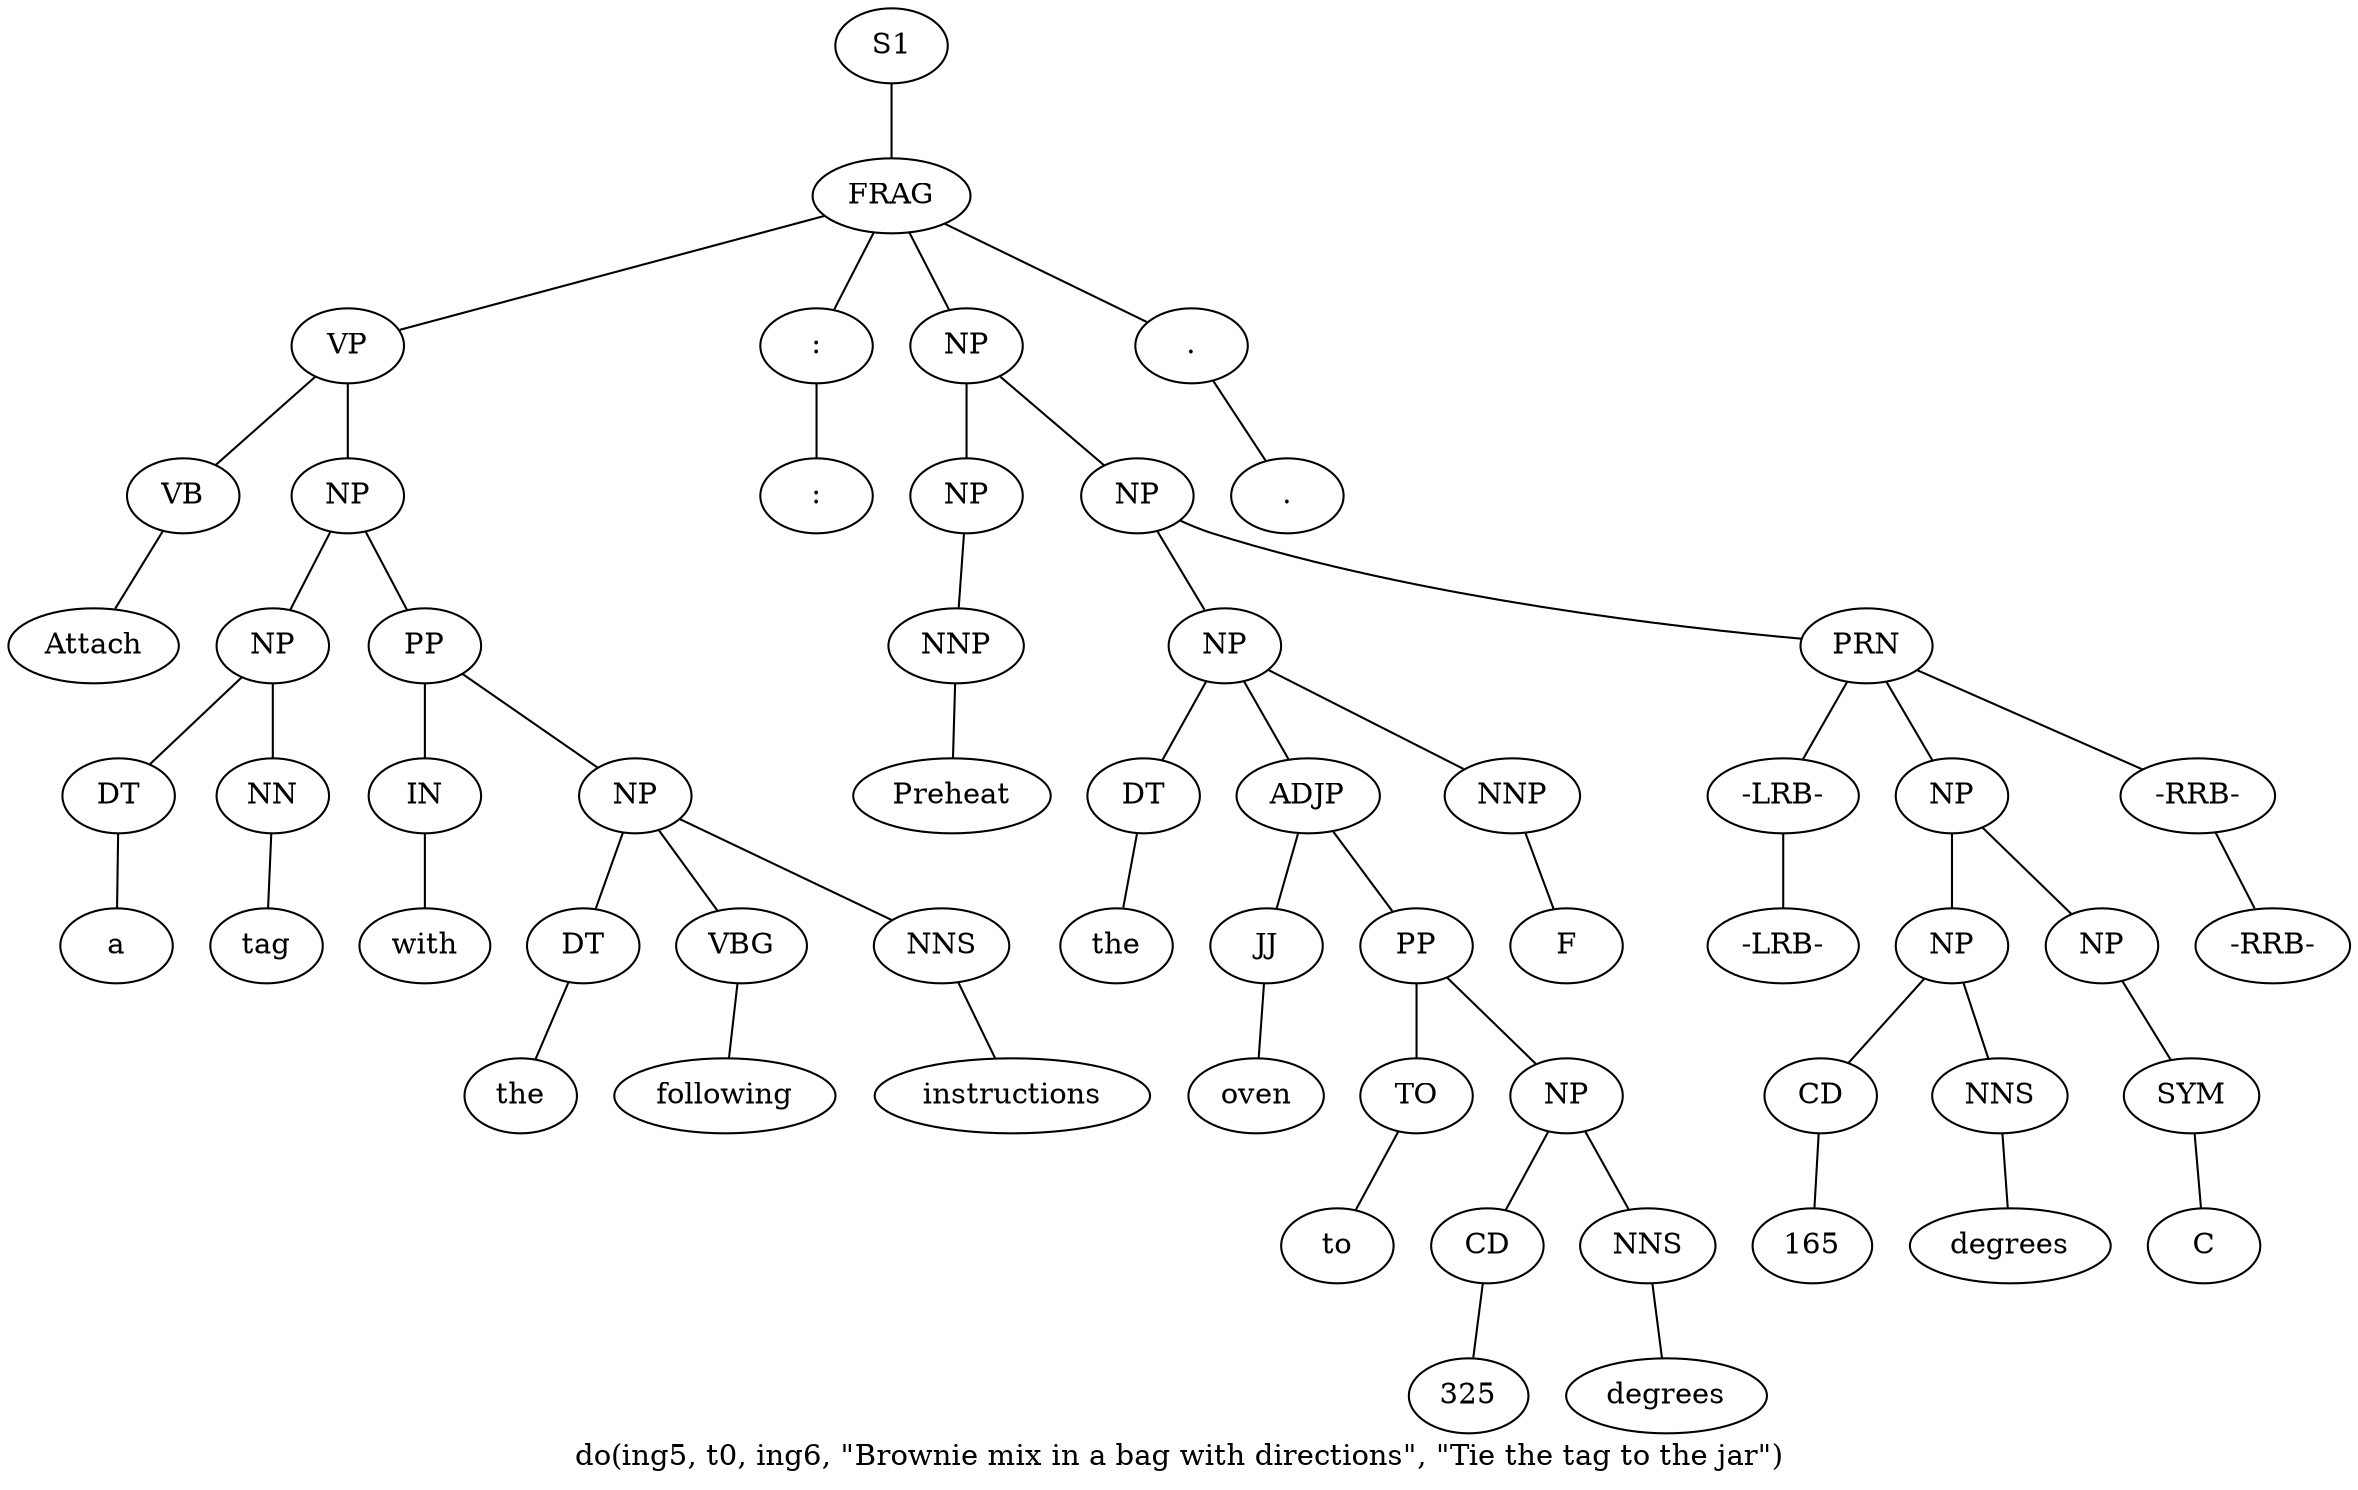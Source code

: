 graph SyntaxGraph {
	label = "do(ing5, t0, ing6, \"Brownie mix in a bag with directions\", \"Tie the tag to the jar\")";
	Node0 [label="S1"];
	Node1 [label="FRAG"];
	Node2 [label="VP"];
	Node3 [label="VB"];
	Node4 [label="Attach"];
	Node5 [label="NP"];
	Node6 [label="NP"];
	Node7 [label="DT"];
	Node8 [label="a"];
	Node9 [label="NN"];
	Node10 [label="tag"];
	Node11 [label="PP"];
	Node12 [label="IN"];
	Node13 [label="with"];
	Node14 [label="NP"];
	Node15 [label="DT"];
	Node16 [label="the"];
	Node17 [label="VBG"];
	Node18 [label="following"];
	Node19 [label="NNS"];
	Node20 [label="instructions"];
	Node21 [label=":"];
	Node22 [label=":"];
	Node23 [label="NP"];
	Node24 [label="NP"];
	Node25 [label="NNP"];
	Node26 [label="Preheat"];
	Node27 [label="NP"];
	Node28 [label="NP"];
	Node29 [label="DT"];
	Node30 [label="the"];
	Node31 [label="ADJP"];
	Node32 [label="JJ"];
	Node33 [label="oven"];
	Node34 [label="PP"];
	Node35 [label="TO"];
	Node36 [label="to"];
	Node37 [label="NP"];
	Node38 [label="CD"];
	Node39 [label="325"];
	Node40 [label="NNS"];
	Node41 [label="degrees"];
	Node42 [label="NNP"];
	Node43 [label="F"];
	Node44 [label="PRN"];
	Node45 [label="-LRB-"];
	Node46 [label="-LRB-"];
	Node47 [label="NP"];
	Node48 [label="NP"];
	Node49 [label="CD"];
	Node50 [label="165"];
	Node51 [label="NNS"];
	Node52 [label="degrees"];
	Node53 [label="NP"];
	Node54 [label="SYM"];
	Node55 [label="C"];
	Node56 [label="-RRB-"];
	Node57 [label="-RRB-"];
	Node58 [label="."];
	Node59 [label="."];

	Node0 -- Node1;
	Node1 -- Node2;
	Node1 -- Node21;
	Node1 -- Node23;
	Node1 -- Node58;
	Node2 -- Node3;
	Node2 -- Node5;
	Node3 -- Node4;
	Node5 -- Node6;
	Node5 -- Node11;
	Node6 -- Node7;
	Node6 -- Node9;
	Node7 -- Node8;
	Node9 -- Node10;
	Node11 -- Node12;
	Node11 -- Node14;
	Node12 -- Node13;
	Node14 -- Node15;
	Node14 -- Node17;
	Node14 -- Node19;
	Node15 -- Node16;
	Node17 -- Node18;
	Node19 -- Node20;
	Node21 -- Node22;
	Node23 -- Node24;
	Node23 -- Node27;
	Node24 -- Node25;
	Node25 -- Node26;
	Node27 -- Node28;
	Node27 -- Node44;
	Node28 -- Node29;
	Node28 -- Node31;
	Node28 -- Node42;
	Node29 -- Node30;
	Node31 -- Node32;
	Node31 -- Node34;
	Node32 -- Node33;
	Node34 -- Node35;
	Node34 -- Node37;
	Node35 -- Node36;
	Node37 -- Node38;
	Node37 -- Node40;
	Node38 -- Node39;
	Node40 -- Node41;
	Node42 -- Node43;
	Node44 -- Node45;
	Node44 -- Node47;
	Node44 -- Node56;
	Node45 -- Node46;
	Node47 -- Node48;
	Node47 -- Node53;
	Node48 -- Node49;
	Node48 -- Node51;
	Node49 -- Node50;
	Node51 -- Node52;
	Node53 -- Node54;
	Node54 -- Node55;
	Node56 -- Node57;
	Node58 -- Node59;
}